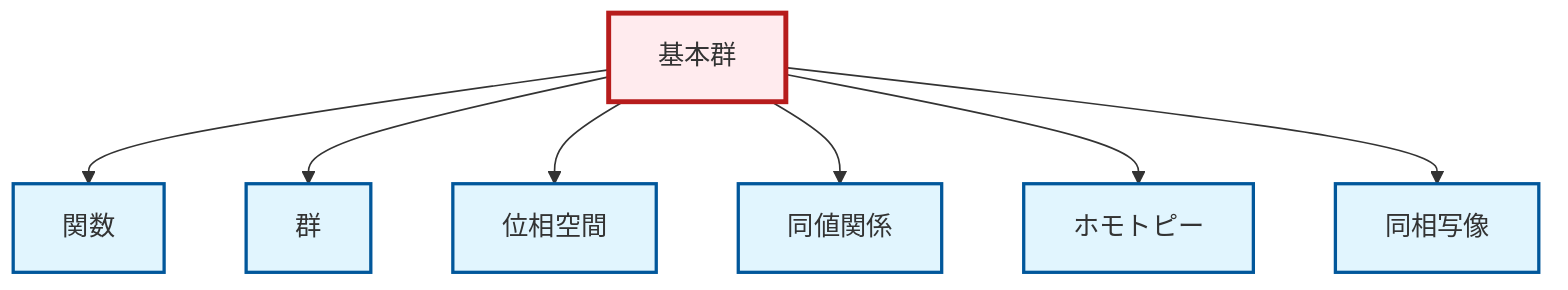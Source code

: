 graph TD
    classDef definition fill:#e1f5fe,stroke:#01579b,stroke-width:2px
    classDef theorem fill:#f3e5f5,stroke:#4a148c,stroke-width:2px
    classDef axiom fill:#fff3e0,stroke:#e65100,stroke-width:2px
    classDef example fill:#e8f5e9,stroke:#1b5e20,stroke-width:2px
    classDef current fill:#ffebee,stroke:#b71c1c,stroke-width:3px
    def-group["群"]:::definition
    def-homotopy["ホモトピー"]:::definition
    def-fundamental-group["基本群"]:::definition
    def-function["関数"]:::definition
    def-homeomorphism["同相写像"]:::definition
    def-equivalence-relation["同値関係"]:::definition
    def-topological-space["位相空間"]:::definition
    def-fundamental-group --> def-function
    def-fundamental-group --> def-group
    def-fundamental-group --> def-topological-space
    def-fundamental-group --> def-equivalence-relation
    def-fundamental-group --> def-homotopy
    def-fundamental-group --> def-homeomorphism
    class def-fundamental-group current